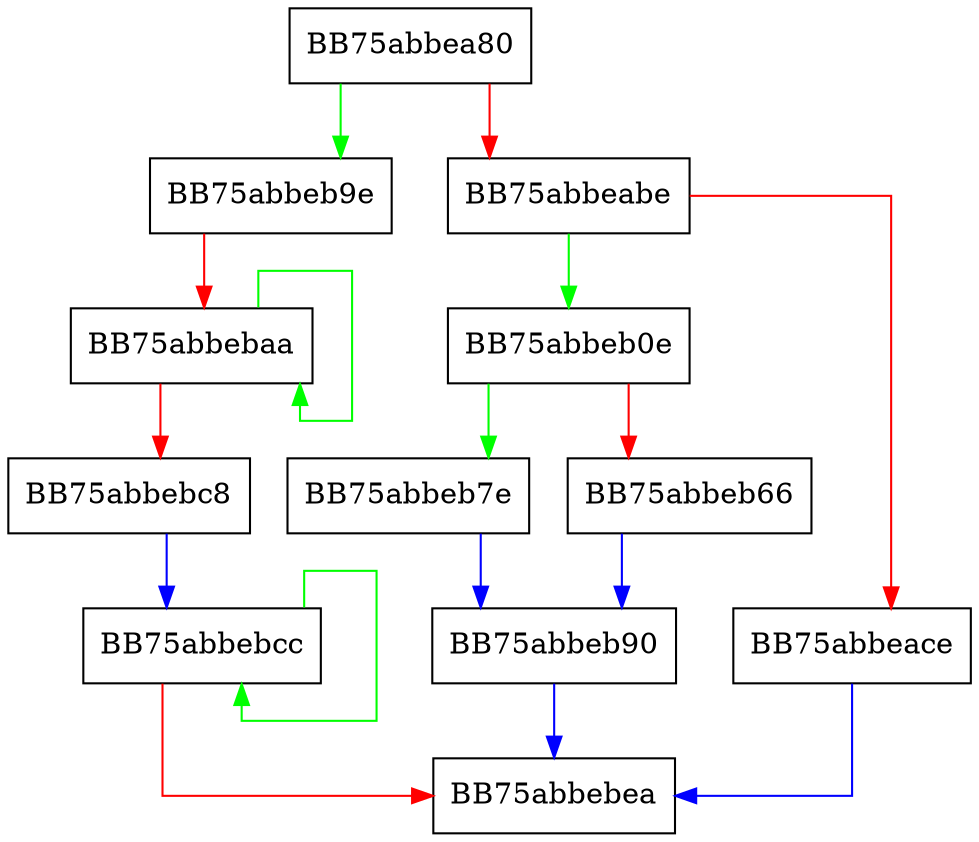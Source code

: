 digraph SSE_haddps {
  node [shape="box"];
  graph [splines=ortho];
  BB75abbea80 -> BB75abbeb9e [color="green"];
  BB75abbea80 -> BB75abbeabe [color="red"];
  BB75abbeabe -> BB75abbeb0e [color="green"];
  BB75abbeabe -> BB75abbeace [color="red"];
  BB75abbeace -> BB75abbebea [color="blue"];
  BB75abbeb0e -> BB75abbeb7e [color="green"];
  BB75abbeb0e -> BB75abbeb66 [color="red"];
  BB75abbeb66 -> BB75abbeb90 [color="blue"];
  BB75abbeb7e -> BB75abbeb90 [color="blue"];
  BB75abbeb90 -> BB75abbebea [color="blue"];
  BB75abbeb9e -> BB75abbebaa [color="red"];
  BB75abbebaa -> BB75abbebaa [color="green"];
  BB75abbebaa -> BB75abbebc8 [color="red"];
  BB75abbebc8 -> BB75abbebcc [color="blue"];
  BB75abbebcc -> BB75abbebcc [color="green"];
  BB75abbebcc -> BB75abbebea [color="red"];
}